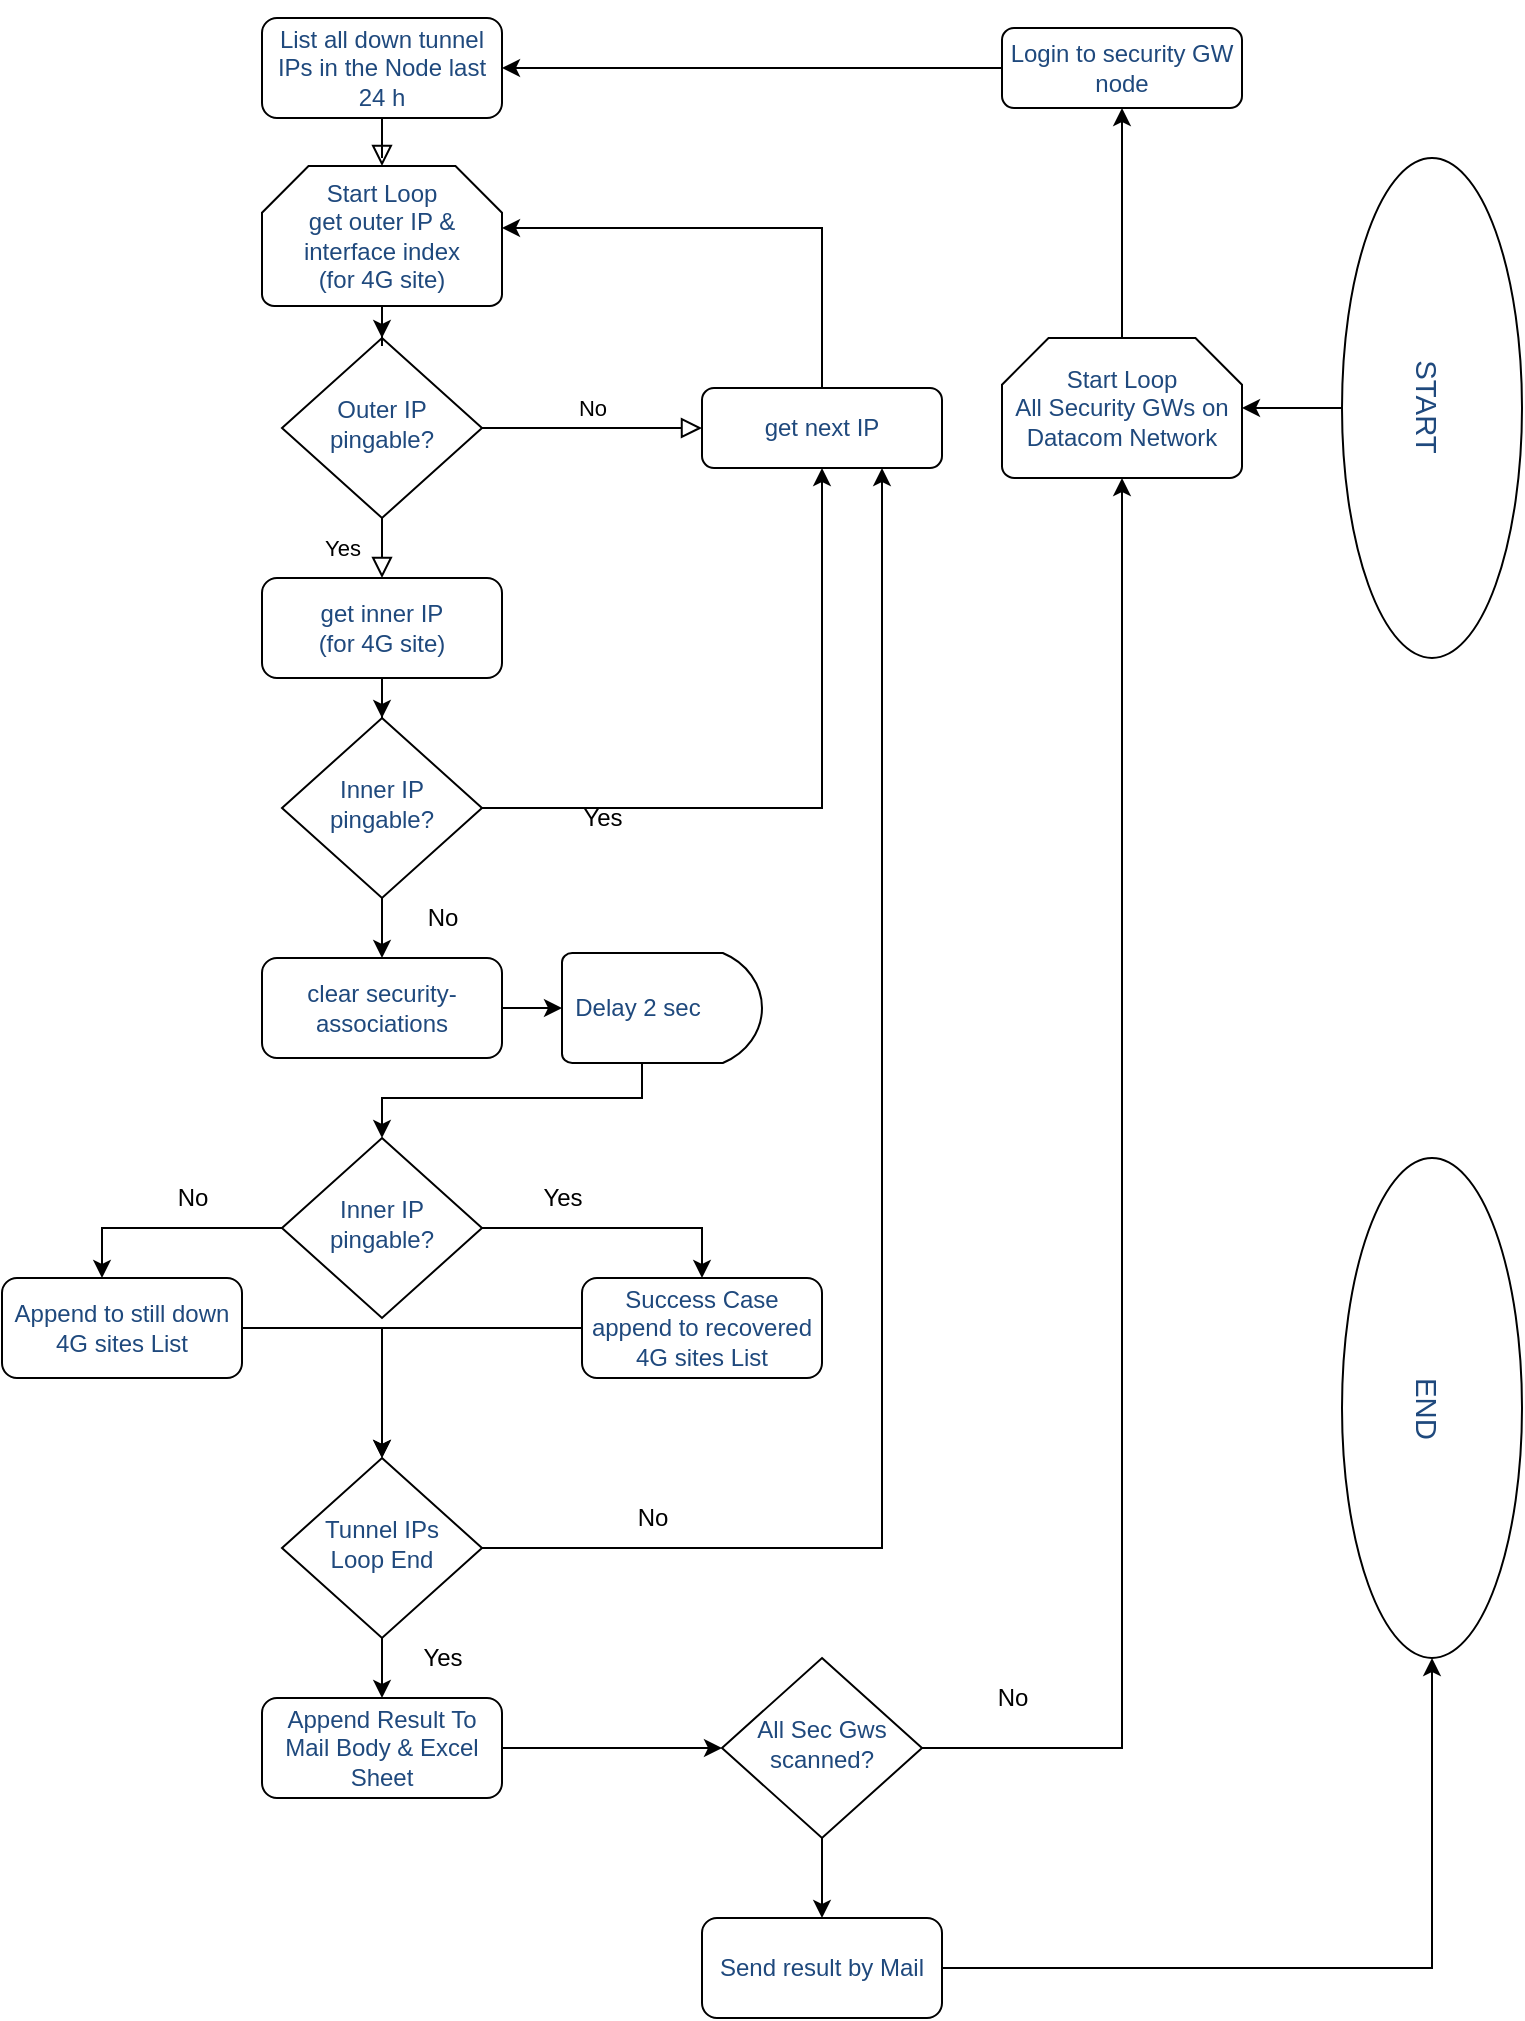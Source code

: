 <mxfile version="13.4.6" type="github">
  <diagram id="C5RBs43oDa-KdzZeNtuy" name="Page-1">
    <mxGraphModel dx="946" dy="614" grid="1" gridSize="10" guides="1" tooltips="1" connect="1" arrows="1" fold="1" page="1" pageScale="1" pageWidth="827" pageHeight="1169" math="0" shadow="0">
      <root>
        <mxCell id="WIyWlLk6GJQsqaUBKTNV-0" />
        <mxCell id="WIyWlLk6GJQsqaUBKTNV-1" parent="WIyWlLk6GJQsqaUBKTNV-0" />
        <mxCell id="WIyWlLk6GJQsqaUBKTNV-2" value="" style="rounded=0;html=1;jettySize=auto;orthogonalLoop=1;fontSize=11;endArrow=block;endFill=0;endSize=8;strokeWidth=1;shadow=0;labelBackgroundColor=none;edgeStyle=orthogonalEdgeStyle;" parent="WIyWlLk6GJQsqaUBKTNV-1" source="WIyWlLk6GJQsqaUBKTNV-3" target="HHRp1Y9_zKS17yLCaKTu-2" edge="1">
          <mxGeometry relative="1" as="geometry" />
        </mxCell>
        <mxCell id="WIyWlLk6GJQsqaUBKTNV-3" value="&lt;p&gt;&lt;span style=&quot;color: rgb(31 , 73 , 125) ; font-family: &amp;#34;calibri&amp;#34; , sans-serif ; text-indent: -24px&quot;&gt;&lt;font style=&quot;font-size: 12px&quot;&gt;List all down tunnel IPs in the Node last 24 h&lt;/font&gt;&lt;/span&gt;&lt;br&gt;&lt;/p&gt;" style="rounded=1;whiteSpace=wrap;html=1;fontSize=12;glass=0;strokeWidth=1;shadow=0;" parent="WIyWlLk6GJQsqaUBKTNV-1" vertex="1">
          <mxGeometry x="160" y="10" width="120" height="50" as="geometry" />
        </mxCell>
        <mxCell id="WIyWlLk6GJQsqaUBKTNV-4" value="Yes" style="rounded=0;html=1;jettySize=auto;orthogonalLoop=1;fontSize=11;endArrow=block;endFill=0;endSize=8;strokeWidth=1;shadow=0;labelBackgroundColor=none;edgeStyle=orthogonalEdgeStyle;" parent="WIyWlLk6GJQsqaUBKTNV-1" source="WIyWlLk6GJQsqaUBKTNV-6" target="HHRp1Y9_zKS17yLCaKTu-5" edge="1">
          <mxGeometry y="20" relative="1" as="geometry">
            <mxPoint as="offset" />
          </mxGeometry>
        </mxCell>
        <mxCell id="WIyWlLk6GJQsqaUBKTNV-5" value="No" style="edgeStyle=orthogonalEdgeStyle;rounded=0;html=1;jettySize=auto;orthogonalLoop=1;fontSize=11;endArrow=block;endFill=0;endSize=8;strokeWidth=1;shadow=0;labelBackgroundColor=none;" parent="WIyWlLk6GJQsqaUBKTNV-1" source="WIyWlLk6GJQsqaUBKTNV-6" target="WIyWlLk6GJQsqaUBKTNV-7" edge="1">
          <mxGeometry y="10" relative="1" as="geometry">
            <mxPoint as="offset" />
          </mxGeometry>
        </mxCell>
        <mxCell id="WIyWlLk6GJQsqaUBKTNV-6" value="&lt;span style=&quot;color: rgb(31 , 73 , 125) ; font-family: &amp;#34;calibri&amp;#34; , sans-serif ; text-indent: -24px&quot;&gt;&lt;font style=&quot;font-size: 12px&quot;&gt;Outer IP &lt;br&gt;pingable?&lt;/font&gt;&lt;/span&gt;" style="rhombus;whiteSpace=wrap;html=1;shadow=0;fontFamily=Helvetica;fontSize=12;align=center;strokeWidth=1;spacing=6;spacingTop=-4;" parent="WIyWlLk6GJQsqaUBKTNV-1" vertex="1">
          <mxGeometry x="170" y="170" width="100" height="90" as="geometry" />
        </mxCell>
        <mxCell id="HHRp1Y9_zKS17yLCaKTu-20" style="edgeStyle=orthogonalEdgeStyle;rounded=0;orthogonalLoop=1;jettySize=auto;html=1;" edge="1" parent="WIyWlLk6GJQsqaUBKTNV-1" source="WIyWlLk6GJQsqaUBKTNV-7" target="HHRp1Y9_zKS17yLCaKTu-2">
          <mxGeometry relative="1" as="geometry">
            <Array as="points">
              <mxPoint x="440" y="115" />
            </Array>
          </mxGeometry>
        </mxCell>
        <mxCell id="WIyWlLk6GJQsqaUBKTNV-7" value="&lt;span style=&quot;color: rgb(31 , 73 , 125) ; font-family: &amp;#34;calibri&amp;#34; , sans-serif ; text-indent: -24px&quot;&gt;&lt;font style=&quot;font-size: 12px&quot;&gt;get next IP&lt;/font&gt;&lt;/span&gt;" style="rounded=1;whiteSpace=wrap;html=1;fontSize=12;glass=0;strokeWidth=1;shadow=0;" parent="WIyWlLk6GJQsqaUBKTNV-1" vertex="1">
          <mxGeometry x="380" y="195" width="120" height="40" as="geometry" />
        </mxCell>
        <mxCell id="HHRp1Y9_zKS17yLCaKTu-3" style="edgeStyle=orthogonalEdgeStyle;rounded=0;orthogonalLoop=1;jettySize=auto;html=1;" edge="1" parent="WIyWlLk6GJQsqaUBKTNV-1" source="HHRp1Y9_zKS17yLCaKTu-2" target="WIyWlLk6GJQsqaUBKTNV-6">
          <mxGeometry relative="1" as="geometry" />
        </mxCell>
        <mxCell id="HHRp1Y9_zKS17yLCaKTu-2" value="&lt;span style=&quot;color: rgb(31 , 73 , 125) ; font-family: &amp;#34;calibri&amp;#34; , sans-serif ; text-indent: -24px&quot;&gt;&lt;font style=&quot;font-size: 12px&quot;&gt;Start Loop&lt;br&gt;get outer IP &amp;amp; interface index&lt;br&gt;(for 4G site)&lt;/font&gt;&lt;/span&gt;" style="strokeWidth=1;html=1;shape=mxgraph.flowchart.loop_limit;whiteSpace=wrap;shadow=0;fontFamily=Helvetica;fontSize=12;fontColor=#000000;align=center;strokeColor=#000000;fillColor=#ffffff;" vertex="1" parent="WIyWlLk6GJQsqaUBKTNV-1">
          <mxGeometry x="160" y="84" width="120" height="70" as="geometry" />
        </mxCell>
        <mxCell id="HHRp1Y9_zKS17yLCaKTu-7" style="edgeStyle=orthogonalEdgeStyle;rounded=0;orthogonalLoop=1;jettySize=auto;html=1;" edge="1" parent="WIyWlLk6GJQsqaUBKTNV-1" source="HHRp1Y9_zKS17yLCaKTu-5" target="HHRp1Y9_zKS17yLCaKTu-6">
          <mxGeometry relative="1" as="geometry" />
        </mxCell>
        <mxCell id="HHRp1Y9_zKS17yLCaKTu-5" value="&lt;span style=&quot;color: rgb(31 , 73 , 125) ; font-family: &amp;#34;calibri&amp;#34; , sans-serif ; text-indent: -24px&quot;&gt;&lt;font style=&quot;font-size: 12px&quot;&gt;get inner IP&lt;br&gt;(for 4G site)&lt;br&gt;&lt;/font&gt;&lt;/span&gt;" style="rounded=1;whiteSpace=wrap;html=1;fontSize=12;glass=0;strokeWidth=1;shadow=0;" vertex="1" parent="WIyWlLk6GJQsqaUBKTNV-1">
          <mxGeometry x="160" y="290" width="120" height="50" as="geometry" />
        </mxCell>
        <mxCell id="HHRp1Y9_zKS17yLCaKTu-8" style="edgeStyle=orthogonalEdgeStyle;rounded=0;orthogonalLoop=1;jettySize=auto;html=1;" edge="1" parent="WIyWlLk6GJQsqaUBKTNV-1" source="HHRp1Y9_zKS17yLCaKTu-6" target="WIyWlLk6GJQsqaUBKTNV-7">
          <mxGeometry relative="1" as="geometry" />
        </mxCell>
        <mxCell id="HHRp1Y9_zKS17yLCaKTu-10" style="edgeStyle=orthogonalEdgeStyle;rounded=0;orthogonalLoop=1;jettySize=auto;html=1;" edge="1" parent="WIyWlLk6GJQsqaUBKTNV-1" source="HHRp1Y9_zKS17yLCaKTu-6" target="HHRp1Y9_zKS17yLCaKTu-9">
          <mxGeometry relative="1" as="geometry" />
        </mxCell>
        <mxCell id="HHRp1Y9_zKS17yLCaKTu-6" value="&lt;span style=&quot;color: rgb(31 , 73 , 125) ; font-family: &amp;#34;calibri&amp;#34; , sans-serif ; text-indent: -24px&quot;&gt;&lt;font style=&quot;font-size: 12px&quot;&gt;Inner IP &lt;br&gt;pingable?&lt;/font&gt;&lt;/span&gt;" style="rhombus;whiteSpace=wrap;html=1;shadow=0;fontFamily=Helvetica;fontSize=12;align=center;strokeWidth=1;spacing=6;spacingTop=-4;" vertex="1" parent="WIyWlLk6GJQsqaUBKTNV-1">
          <mxGeometry x="170" y="360" width="100" height="90" as="geometry" />
        </mxCell>
        <mxCell id="2" value="Yes" style="text;html=1;align=center;verticalAlign=middle;resizable=0;points=[];autosize=1;" vertex="1" parent="WIyWlLk6GJQsqaUBKTNV-1">
          <mxGeometry x="310" y="400" width="40" height="20" as="geometry" />
        </mxCell>
        <mxCell id="HHRp1Y9_zKS17yLCaKTu-13" style="edgeStyle=orthogonalEdgeStyle;rounded=0;orthogonalLoop=1;jettySize=auto;html=1;" edge="1" parent="WIyWlLk6GJQsqaUBKTNV-1" source="HHRp1Y9_zKS17yLCaKTu-9" target="HHRp1Y9_zKS17yLCaKTu-48">
          <mxGeometry relative="1" as="geometry" />
        </mxCell>
        <mxCell id="HHRp1Y9_zKS17yLCaKTu-9" value="&lt;span style=&quot;color: rgb(31 , 73 , 125) ; font-family: &amp;#34;calibri&amp;#34; , sans-serif ; text-indent: -24px&quot;&gt;&lt;font style=&quot;font-size: 12px&quot;&gt;clear security-associations&lt;/font&gt;&lt;/span&gt;&lt;span style=&quot;color: rgb(31 , 73 , 125) ; font-family: &amp;#34;calibri&amp;#34; , sans-serif ; text-indent: -24px&quot;&gt;&lt;font style=&quot;font-size: 12px&quot;&gt;&lt;br&gt;&lt;/font&gt;&lt;/span&gt;" style="rounded=1;whiteSpace=wrap;html=1;fontSize=12;glass=0;strokeWidth=1;shadow=0;" vertex="1" parent="WIyWlLk6GJQsqaUBKTNV-1">
          <mxGeometry x="160" y="480" width="120" height="50" as="geometry" />
        </mxCell>
        <mxCell id="HHRp1Y9_zKS17yLCaKTu-11" value="No" style="text;html=1;align=center;verticalAlign=middle;resizable=0;points=[];autosize=1;" vertex="1" parent="WIyWlLk6GJQsqaUBKTNV-1">
          <mxGeometry x="235" y="450" width="30" height="20" as="geometry" />
        </mxCell>
        <mxCell id="HHRp1Y9_zKS17yLCaKTu-16" style="edgeStyle=orthogonalEdgeStyle;rounded=0;orthogonalLoop=1;jettySize=auto;html=1;" edge="1" parent="WIyWlLk6GJQsqaUBKTNV-1" source="HHRp1Y9_zKS17yLCaKTu-12" target="HHRp1Y9_zKS17yLCaKTu-15">
          <mxGeometry relative="1" as="geometry">
            <Array as="points">
              <mxPoint x="380" y="615" />
            </Array>
          </mxGeometry>
        </mxCell>
        <mxCell id="HHRp1Y9_zKS17yLCaKTu-17" style="edgeStyle=orthogonalEdgeStyle;rounded=0;orthogonalLoop=1;jettySize=auto;html=1;" edge="1" parent="WIyWlLk6GJQsqaUBKTNV-1" source="HHRp1Y9_zKS17yLCaKTu-12" target="HHRp1Y9_zKS17yLCaKTu-14">
          <mxGeometry relative="1" as="geometry">
            <Array as="points">
              <mxPoint x="80" y="615" />
            </Array>
          </mxGeometry>
        </mxCell>
        <mxCell id="HHRp1Y9_zKS17yLCaKTu-12" value="&lt;span style=&quot;color: rgb(31 , 73 , 125) ; font-family: &amp;#34;calibri&amp;#34; , sans-serif ; text-indent: -24px&quot;&gt;&lt;font style=&quot;font-size: 12px&quot;&gt;Inner IP &lt;br&gt;pingable?&lt;/font&gt;&lt;/span&gt;" style="rhombus;whiteSpace=wrap;html=1;shadow=0;fontFamily=Helvetica;fontSize=12;align=center;strokeWidth=1;spacing=6;spacingTop=-4;" vertex="1" parent="WIyWlLk6GJQsqaUBKTNV-1">
          <mxGeometry x="170" y="570" width="100" height="90" as="geometry" />
        </mxCell>
        <mxCell id="HHRp1Y9_zKS17yLCaKTu-22" style="edgeStyle=orthogonalEdgeStyle;rounded=0;orthogonalLoop=1;jettySize=auto;html=1;" edge="1" parent="WIyWlLk6GJQsqaUBKTNV-1" source="HHRp1Y9_zKS17yLCaKTu-14" target="HHRp1Y9_zKS17yLCaKTu-21">
          <mxGeometry relative="1" as="geometry" />
        </mxCell>
        <mxCell id="HHRp1Y9_zKS17yLCaKTu-14" value="&lt;span style=&quot;color: rgb(31 , 73 , 125) ; font-family: &amp;#34;calibri&amp;#34; , sans-serif ; text-indent: -24px&quot;&gt;Append to still down 4G sites List&lt;/span&gt;&lt;span style=&quot;color: rgb(31 , 73 , 125) ; font-family: &amp;#34;calibri&amp;#34; , sans-serif ; text-indent: -24px&quot;&gt;&lt;font style=&quot;font-size: 12px&quot;&gt;&lt;br&gt;&lt;/font&gt;&lt;/span&gt;" style="rounded=1;whiteSpace=wrap;html=1;fontSize=12;glass=0;strokeWidth=1;shadow=0;" vertex="1" parent="WIyWlLk6GJQsqaUBKTNV-1">
          <mxGeometry x="30" y="640" width="120" height="50" as="geometry" />
        </mxCell>
        <mxCell id="HHRp1Y9_zKS17yLCaKTu-23" style="edgeStyle=orthogonalEdgeStyle;rounded=0;orthogonalLoop=1;jettySize=auto;html=1;" edge="1" parent="WIyWlLk6GJQsqaUBKTNV-1" source="HHRp1Y9_zKS17yLCaKTu-15" target="HHRp1Y9_zKS17yLCaKTu-21">
          <mxGeometry relative="1" as="geometry" />
        </mxCell>
        <mxCell id="HHRp1Y9_zKS17yLCaKTu-15" value="&lt;span style=&quot;color: rgb(31 , 73 , 125) ; font-family: &amp;#34;calibri&amp;#34; , sans-serif ; text-indent: -24px&quot;&gt;&lt;font style=&quot;font-size: 12px&quot;&gt;Success Case append to recovered 4G sites List&lt;/font&gt;&lt;/span&gt;&lt;span style=&quot;color: rgb(31 , 73 , 125) ; font-family: &amp;#34;calibri&amp;#34; , sans-serif ; text-indent: -24px&quot;&gt;&lt;font style=&quot;font-size: 12px&quot;&gt;&lt;br&gt;&lt;/font&gt;&lt;/span&gt;" style="rounded=1;whiteSpace=wrap;html=1;fontSize=12;glass=0;strokeWidth=1;shadow=0;" vertex="1" parent="WIyWlLk6GJQsqaUBKTNV-1">
          <mxGeometry x="320" y="640" width="120" height="50" as="geometry" />
        </mxCell>
        <mxCell id="HHRp1Y9_zKS17yLCaKTu-18" value="Yes" style="text;html=1;align=center;verticalAlign=middle;resizable=0;points=[];autosize=1;" vertex="1" parent="WIyWlLk6GJQsqaUBKTNV-1">
          <mxGeometry x="290" y="590" width="40" height="20" as="geometry" />
        </mxCell>
        <mxCell id="HHRp1Y9_zKS17yLCaKTu-19" value="No" style="text;html=1;align=center;verticalAlign=middle;resizable=0;points=[];autosize=1;" vertex="1" parent="WIyWlLk6GJQsqaUBKTNV-1">
          <mxGeometry x="110" y="590" width="30" height="20" as="geometry" />
        </mxCell>
        <mxCell id="HHRp1Y9_zKS17yLCaKTu-24" style="edgeStyle=orthogonalEdgeStyle;rounded=0;orthogonalLoop=1;jettySize=auto;html=1;entryX=0.75;entryY=1;entryDx=0;entryDy=0;" edge="1" parent="WIyWlLk6GJQsqaUBKTNV-1" source="HHRp1Y9_zKS17yLCaKTu-21" target="WIyWlLk6GJQsqaUBKTNV-7">
          <mxGeometry relative="1" as="geometry" />
        </mxCell>
        <mxCell id="HHRp1Y9_zKS17yLCaKTu-27" style="edgeStyle=orthogonalEdgeStyle;rounded=0;orthogonalLoop=1;jettySize=auto;html=1;" edge="1" parent="WIyWlLk6GJQsqaUBKTNV-1" source="HHRp1Y9_zKS17yLCaKTu-21" target="HHRp1Y9_zKS17yLCaKTu-26">
          <mxGeometry relative="1" as="geometry" />
        </mxCell>
        <mxCell id="HHRp1Y9_zKS17yLCaKTu-21" value="&lt;font color=&quot;#1f497d&quot; face=&quot;calibri, sans-serif&quot;&gt;Tunnel IPs &lt;br&gt;Loop End&lt;/font&gt;" style="rhombus;whiteSpace=wrap;html=1;shadow=0;fontFamily=Helvetica;fontSize=12;align=center;strokeWidth=1;spacing=6;spacingTop=-4;" vertex="1" parent="WIyWlLk6GJQsqaUBKTNV-1">
          <mxGeometry x="170" y="730" width="100" height="90" as="geometry" />
        </mxCell>
        <mxCell id="HHRp1Y9_zKS17yLCaKTu-25" value="No" style="text;html=1;align=center;verticalAlign=middle;resizable=0;points=[];autosize=1;" vertex="1" parent="WIyWlLk6GJQsqaUBKTNV-1">
          <mxGeometry x="340" y="750" width="30" height="20" as="geometry" />
        </mxCell>
        <mxCell id="HHRp1Y9_zKS17yLCaKTu-33" style="edgeStyle=orthogonalEdgeStyle;rounded=0;orthogonalLoop=1;jettySize=auto;html=1;" edge="1" parent="WIyWlLk6GJQsqaUBKTNV-1" source="HHRp1Y9_zKS17yLCaKTu-26" target="HHRp1Y9_zKS17yLCaKTu-32">
          <mxGeometry relative="1" as="geometry" />
        </mxCell>
        <mxCell id="HHRp1Y9_zKS17yLCaKTu-26" value="&lt;span style=&quot;color: rgb(31 , 73 , 125) ; font-family: &amp;#34;calibri&amp;#34; , sans-serif ; text-indent: -24px&quot;&gt;&lt;font style=&quot;font-size: 12px&quot;&gt;Append Result To Mail Body &amp;amp; Excel Sheet&lt;/font&gt;&lt;/span&gt;&lt;span style=&quot;color: rgb(31 , 73 , 125) ; font-family: &amp;#34;calibri&amp;#34; , sans-serif ; text-indent: -24px&quot;&gt;&lt;font style=&quot;font-size: 12px&quot;&gt;&lt;br&gt;&lt;/font&gt;&lt;/span&gt;" style="rounded=1;whiteSpace=wrap;html=1;fontSize=12;glass=0;strokeWidth=1;shadow=0;" vertex="1" parent="WIyWlLk6GJQsqaUBKTNV-1">
          <mxGeometry x="160" y="850" width="120" height="50" as="geometry" />
        </mxCell>
        <mxCell id="HHRp1Y9_zKS17yLCaKTu-36" style="edgeStyle=orthogonalEdgeStyle;rounded=0;orthogonalLoop=1;jettySize=auto;html=1;" edge="1" parent="WIyWlLk6GJQsqaUBKTNV-1" source="HHRp1Y9_zKS17yLCaKTu-32" target="HHRp1Y9_zKS17yLCaKTu-39">
          <mxGeometry relative="1" as="geometry">
            <mxPoint x="640" y="600" as="targetPoint" />
          </mxGeometry>
        </mxCell>
        <mxCell id="HHRp1Y9_zKS17yLCaKTu-51" style="edgeStyle=orthogonalEdgeStyle;rounded=0;orthogonalLoop=1;jettySize=auto;html=1;" edge="1" parent="WIyWlLk6GJQsqaUBKTNV-1" source="HHRp1Y9_zKS17yLCaKTu-32" target="HHRp1Y9_zKS17yLCaKTu-52">
          <mxGeometry relative="1" as="geometry">
            <mxPoint x="440" y="940" as="targetPoint" />
          </mxGeometry>
        </mxCell>
        <mxCell id="HHRp1Y9_zKS17yLCaKTu-32" value="&lt;font color=&quot;#1f497d&quot; face=&quot;calibri, sans-serif&quot;&gt;All Sec Gws scanned?&lt;/font&gt;" style="rhombus;whiteSpace=wrap;html=1;shadow=0;fontFamily=Helvetica;fontSize=12;align=center;strokeWidth=1;spacing=6;spacingTop=-4;" vertex="1" parent="WIyWlLk6GJQsqaUBKTNV-1">
          <mxGeometry x="390" y="830" width="100" height="90" as="geometry" />
        </mxCell>
        <mxCell id="HHRp1Y9_zKS17yLCaKTu-37" style="edgeStyle=orthogonalEdgeStyle;rounded=0;orthogonalLoop=1;jettySize=auto;html=1;" edge="1" parent="WIyWlLk6GJQsqaUBKTNV-1" source="HHRp1Y9_zKS17yLCaKTu-34" target="WIyWlLk6GJQsqaUBKTNV-3">
          <mxGeometry relative="1" as="geometry" />
        </mxCell>
        <mxCell id="HHRp1Y9_zKS17yLCaKTu-34" value="&lt;span style=&quot;color: rgb(31 , 73 , 125) ; font-family: &amp;#34;calibri&amp;#34; , sans-serif ; text-indent: -24px&quot;&gt;&lt;font style=&quot;font-size: 12px&quot;&gt;Login to security GW node&lt;/font&gt;&lt;/span&gt;" style="rounded=1;whiteSpace=wrap;html=1;fontSize=12;glass=0;strokeWidth=1;shadow=0;" vertex="1" parent="WIyWlLk6GJQsqaUBKTNV-1">
          <mxGeometry x="530" y="15" width="120" height="40" as="geometry" />
        </mxCell>
        <mxCell id="HHRp1Y9_zKS17yLCaKTu-38" value="No" style="text;html=1;align=center;verticalAlign=middle;resizable=0;points=[];autosize=1;" vertex="1" parent="WIyWlLk6GJQsqaUBKTNV-1">
          <mxGeometry x="520" y="840" width="30" height="20" as="geometry" />
        </mxCell>
        <mxCell id="HHRp1Y9_zKS17yLCaKTu-40" style="edgeStyle=orthogonalEdgeStyle;rounded=0;orthogonalLoop=1;jettySize=auto;html=1;" edge="1" parent="WIyWlLk6GJQsqaUBKTNV-1" source="HHRp1Y9_zKS17yLCaKTu-39" target="HHRp1Y9_zKS17yLCaKTu-34">
          <mxGeometry relative="1" as="geometry" />
        </mxCell>
        <mxCell id="HHRp1Y9_zKS17yLCaKTu-39" value="&lt;span style=&quot;color: rgb(31 , 73 , 125) ; font-family: &amp;#34;calibri&amp;#34; , sans-serif ; text-indent: -24px&quot;&gt;&lt;font style=&quot;font-size: 12px&quot;&gt;Start Loop&lt;br&gt;All Security GWs on Datacom Network&lt;/font&gt;&lt;/span&gt;" style="strokeWidth=1;html=1;shape=mxgraph.flowchart.loop_limit;whiteSpace=wrap;shadow=0;fontFamily=Helvetica;fontSize=12;fontColor=#000000;align=center;strokeColor=#000000;fillColor=#ffffff;" vertex="1" parent="WIyWlLk6GJQsqaUBKTNV-1">
          <mxGeometry x="530" y="170" width="120" height="70" as="geometry" />
        </mxCell>
        <mxCell id="HHRp1Y9_zKS17yLCaKTu-44" style="edgeStyle=orthogonalEdgeStyle;rounded=0;orthogonalLoop=1;jettySize=auto;html=1;" edge="1" parent="WIyWlLk6GJQsqaUBKTNV-1" source="HHRp1Y9_zKS17yLCaKTu-41" target="HHRp1Y9_zKS17yLCaKTu-39">
          <mxGeometry relative="1" as="geometry" />
        </mxCell>
        <mxCell id="HHRp1Y9_zKS17yLCaKTu-41" value="" style="strokeWidth=1;html=1;shape=mxgraph.flowchart.start_1;whiteSpace=wrap;direction=north;" vertex="1" parent="WIyWlLk6GJQsqaUBKTNV-1">
          <mxGeometry x="700" y="80" width="90" height="250" as="geometry" />
        </mxCell>
        <mxCell id="HHRp1Y9_zKS17yLCaKTu-43" value="&lt;span style=&quot;color: rgb(31 , 73 , 125) ; font-family: &amp;#34;calibri&amp;#34; , sans-serif ; font-size: 14.667px ; text-indent: -24px&quot;&gt;START&lt;/span&gt;" style="text;html=1;align=center;verticalAlign=middle;resizable=0;points=[];autosize=1;rotation=90;" vertex="1" parent="WIyWlLk6GJQsqaUBKTNV-1">
          <mxGeometry x="712" y="194" width="60" height="20" as="geometry" />
        </mxCell>
        <mxCell id="HHRp1Y9_zKS17yLCaKTu-47" value="Yes" style="text;html=1;align=center;verticalAlign=middle;resizable=0;points=[];autosize=1;" vertex="1" parent="WIyWlLk6GJQsqaUBKTNV-1">
          <mxGeometry x="230" y="820" width="40" height="20" as="geometry" />
        </mxCell>
        <mxCell id="HHRp1Y9_zKS17yLCaKTu-49" style="edgeStyle=orthogonalEdgeStyle;rounded=0;orthogonalLoop=1;jettySize=auto;html=1;" edge="1" parent="WIyWlLk6GJQsqaUBKTNV-1" source="HHRp1Y9_zKS17yLCaKTu-48" target="HHRp1Y9_zKS17yLCaKTu-12">
          <mxGeometry relative="1" as="geometry">
            <Array as="points">
              <mxPoint x="350" y="550" />
              <mxPoint x="220" y="550" />
            </Array>
          </mxGeometry>
        </mxCell>
        <mxCell id="HHRp1Y9_zKS17yLCaKTu-48" value="&lt;div style=&quot;text-indent: -24px&quot;&gt;&lt;font color=&quot;#1f497d&quot; face=&quot;Calibri, sans-serif&quot; style=&quot;font-size: 12px&quot;&gt;Delay 2 sec&lt;/font&gt;&lt;/div&gt;" style="strokeWidth=1;html=1;shape=mxgraph.flowchart.delay;whiteSpace=wrap;" vertex="1" parent="WIyWlLk6GJQsqaUBKTNV-1">
          <mxGeometry x="310" y="477.5" width="100" height="55" as="geometry" />
        </mxCell>
        <mxCell id="HHRp1Y9_zKS17yLCaKTu-55" style="edgeStyle=orthogonalEdgeStyle;rounded=0;orthogonalLoop=1;jettySize=auto;html=1;" edge="1" parent="WIyWlLk6GJQsqaUBKTNV-1" source="HHRp1Y9_zKS17yLCaKTu-52" target="HHRp1Y9_zKS17yLCaKTu-58">
          <mxGeometry relative="1" as="geometry">
            <mxPoint x="742" y="875" as="targetPoint" />
          </mxGeometry>
        </mxCell>
        <mxCell id="HHRp1Y9_zKS17yLCaKTu-52" value="&lt;span style=&quot;color: rgb(31 , 73 , 125) ; font-family: &amp;#34;calibri&amp;#34; , sans-serif ; text-indent: -24px&quot;&gt;Send result by Mail&lt;/span&gt;&lt;span style=&quot;color: rgb(31 , 73 , 125) ; font-family: &amp;#34;calibri&amp;#34; , sans-serif ; text-indent: -24px&quot;&gt;&lt;font style=&quot;font-size: 12px&quot;&gt;&lt;br&gt;&lt;/font&gt;&lt;/span&gt;" style="rounded=1;whiteSpace=wrap;html=1;fontSize=12;glass=0;strokeWidth=1;shadow=0;" vertex="1" parent="WIyWlLk6GJQsqaUBKTNV-1">
          <mxGeometry x="380" y="960" width="120" height="50" as="geometry" />
        </mxCell>
        <mxCell id="HHRp1Y9_zKS17yLCaKTu-58" value="" style="strokeWidth=1;html=1;shape=mxgraph.flowchart.start_1;whiteSpace=wrap;direction=north;" vertex="1" parent="WIyWlLk6GJQsqaUBKTNV-1">
          <mxGeometry x="700" y="580" width="90" height="250" as="geometry" />
        </mxCell>
        <mxCell id="HHRp1Y9_zKS17yLCaKTu-59" value="&lt;span style=&quot;color: rgb(31 , 73 , 125) ; font-family: &amp;#34;calibri&amp;#34; , sans-serif ; font-size: 14.667px ; text-indent: -24px&quot;&gt;END&lt;/span&gt;" style="text;html=1;align=center;verticalAlign=middle;resizable=0;points=[];autosize=1;rotation=90;" vertex="1" parent="WIyWlLk6GJQsqaUBKTNV-1">
          <mxGeometry x="717" y="695" width="50" height="20" as="geometry" />
        </mxCell>
      </root>
    </mxGraphModel>
  </diagram>
</mxfile>
